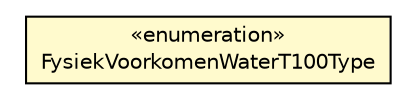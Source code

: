 #!/usr/local/bin/dot
#
# Class diagram 
# Generated by UMLGraph version R5_6-24-gf6e263 (http://www.umlgraph.org/)
#

digraph G {
	edge [fontname="Helvetica",fontsize=10,labelfontname="Helvetica",labelfontsize=10];
	node [fontname="Helvetica",fontsize=10,shape=plaintext];
	nodesep=0.25;
	ranksep=0.5;
	// nl.b3p.topnl.top100nl.FysiekVoorkomenWaterT100Type
	c18675 [label=<<table title="nl.b3p.topnl.top100nl.FysiekVoorkomenWaterT100Type" border="0" cellborder="1" cellspacing="0" cellpadding="2" port="p" bgcolor="lemonChiffon" href="./FysiekVoorkomenWaterT100Type.html">
		<tr><td><table border="0" cellspacing="0" cellpadding="1">
<tr><td align="center" balign="center"> &#171;enumeration&#187; </td></tr>
<tr><td align="center" balign="center"> FysiekVoorkomenWaterT100Type </td></tr>
		</table></td></tr>
		</table>>, URL="./FysiekVoorkomenWaterT100Type.html", fontname="Helvetica", fontcolor="black", fontsize=10.0];
}

